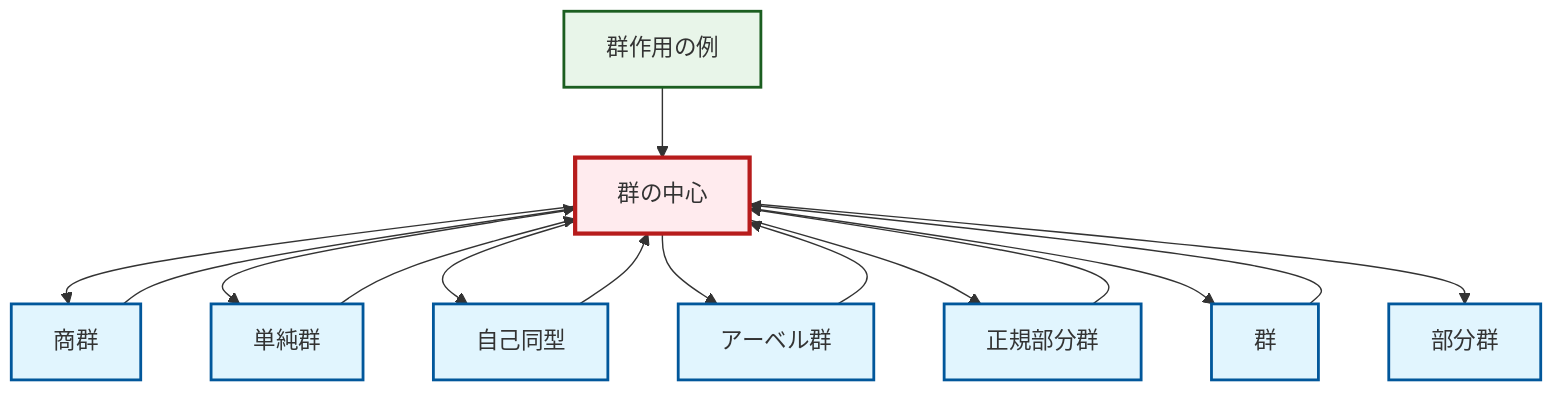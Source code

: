 graph TD
    classDef definition fill:#e1f5fe,stroke:#01579b,stroke-width:2px
    classDef theorem fill:#f3e5f5,stroke:#4a148c,stroke-width:2px
    classDef axiom fill:#fff3e0,stroke:#e65100,stroke-width:2px
    classDef example fill:#e8f5e9,stroke:#1b5e20,stroke-width:2px
    classDef current fill:#ffebee,stroke:#b71c1c,stroke-width:3px
    def-center-of-group["群の中心"]:::definition
    def-group["群"]:::definition
    def-subgroup["部分群"]:::definition
    ex-group-action-examples["群作用の例"]:::example
    def-quotient-group["商群"]:::definition
    def-automorphism["自己同型"]:::definition
    def-normal-subgroup["正規部分群"]:::definition
    def-simple-group["単純群"]:::definition
    def-abelian-group["アーベル群"]:::definition
    def-center-of-group --> def-quotient-group
    def-abelian-group --> def-center-of-group
    def-center-of-group --> def-simple-group
    def-simple-group --> def-center-of-group
    def-center-of-group --> def-automorphism
    def-normal-subgroup --> def-center-of-group
    ex-group-action-examples --> def-center-of-group
    def-automorphism --> def-center-of-group
    def-center-of-group --> def-abelian-group
    def-center-of-group --> def-normal-subgroup
    def-quotient-group --> def-center-of-group
    def-center-of-group --> def-group
    def-center-of-group --> def-subgroup
    def-group --> def-center-of-group
    class def-center-of-group current